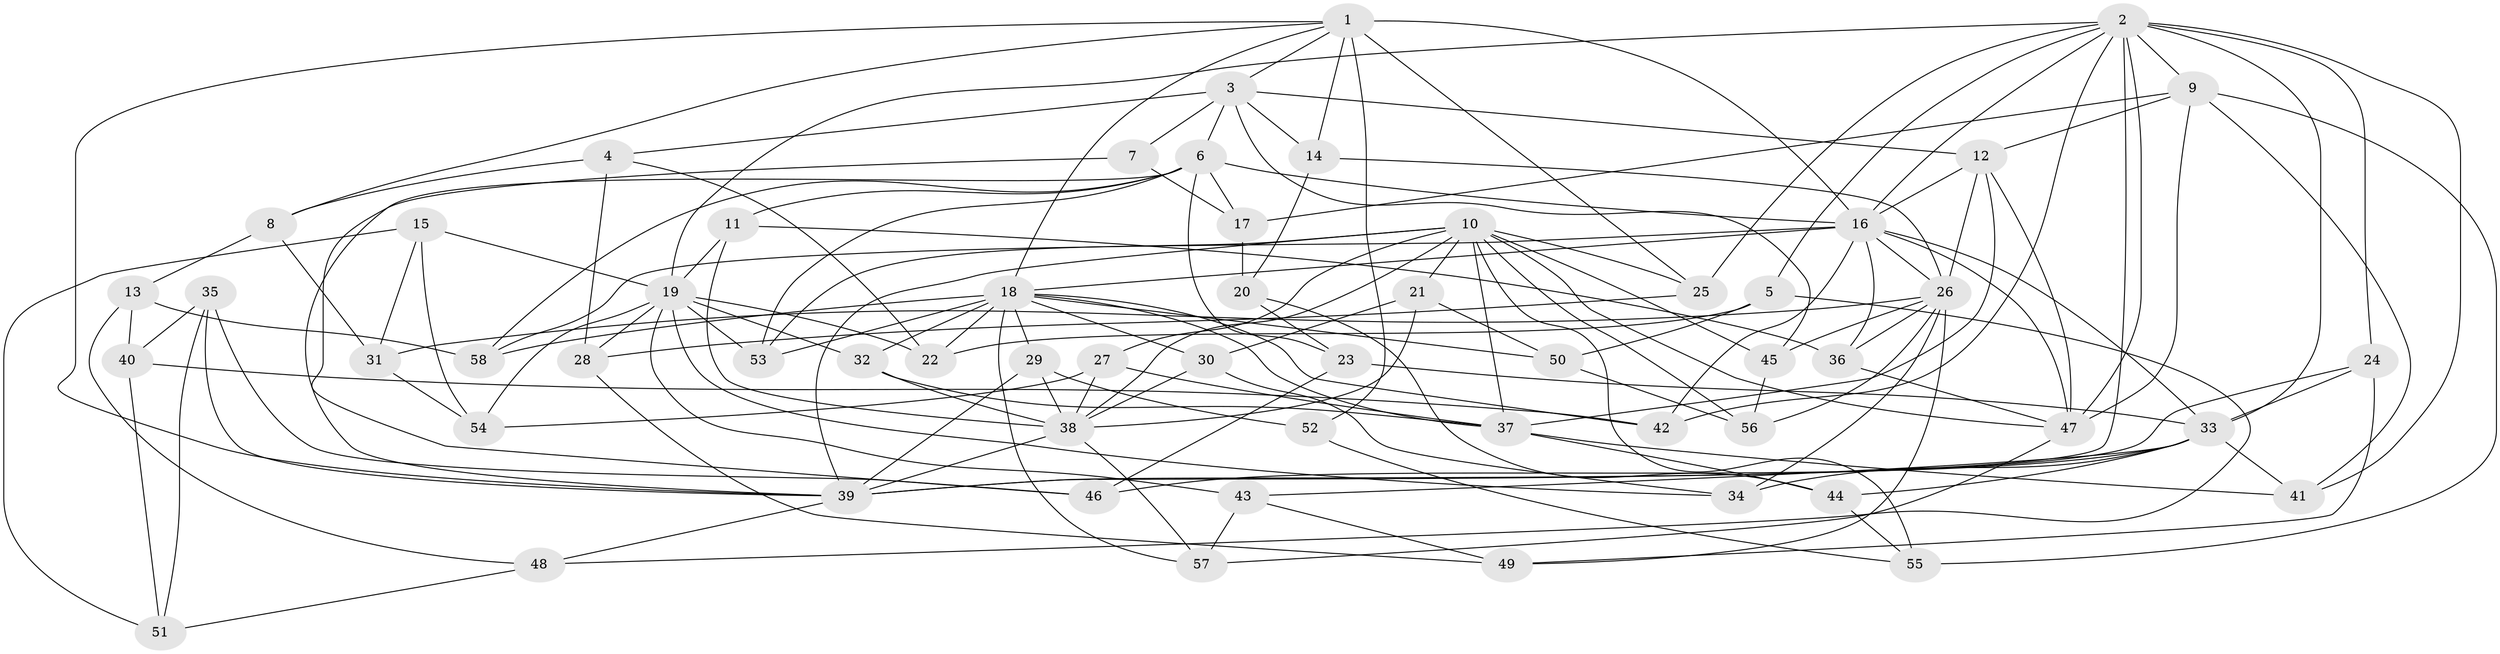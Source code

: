 // original degree distribution, {4: 1.0}
// Generated by graph-tools (version 1.1) at 2025/37/03/09/25 02:37:59]
// undirected, 58 vertices, 153 edges
graph export_dot {
graph [start="1"]
  node [color=gray90,style=filled];
  1;
  2;
  3;
  4;
  5;
  6;
  7;
  8;
  9;
  10;
  11;
  12;
  13;
  14;
  15;
  16;
  17;
  18;
  19;
  20;
  21;
  22;
  23;
  24;
  25;
  26;
  27;
  28;
  29;
  30;
  31;
  32;
  33;
  34;
  35;
  36;
  37;
  38;
  39;
  40;
  41;
  42;
  43;
  44;
  45;
  46;
  47;
  48;
  49;
  50;
  51;
  52;
  53;
  54;
  55;
  56;
  57;
  58;
  1 -- 3 [weight=1.0];
  1 -- 8 [weight=1.0];
  1 -- 14 [weight=1.0];
  1 -- 16 [weight=2.0];
  1 -- 18 [weight=1.0];
  1 -- 25 [weight=1.0];
  1 -- 39 [weight=1.0];
  1 -- 52 [weight=2.0];
  2 -- 5 [weight=1.0];
  2 -- 9 [weight=1.0];
  2 -- 16 [weight=1.0];
  2 -- 19 [weight=1.0];
  2 -- 24 [weight=2.0];
  2 -- 25 [weight=1.0];
  2 -- 33 [weight=1.0];
  2 -- 39 [weight=1.0];
  2 -- 41 [weight=1.0];
  2 -- 42 [weight=1.0];
  2 -- 47 [weight=1.0];
  3 -- 4 [weight=1.0];
  3 -- 6 [weight=1.0];
  3 -- 7 [weight=2.0];
  3 -- 12 [weight=1.0];
  3 -- 14 [weight=1.0];
  3 -- 45 [weight=1.0];
  4 -- 8 [weight=1.0];
  4 -- 22 [weight=1.0];
  4 -- 28 [weight=1.0];
  5 -- 22 [weight=1.0];
  5 -- 48 [weight=1.0];
  5 -- 50 [weight=1.0];
  6 -- 11 [weight=1.0];
  6 -- 16 [weight=1.0];
  6 -- 17 [weight=1.0];
  6 -- 23 [weight=1.0];
  6 -- 39 [weight=1.0];
  6 -- 53 [weight=1.0];
  6 -- 58 [weight=1.0];
  7 -- 17 [weight=1.0];
  7 -- 46 [weight=1.0];
  8 -- 13 [weight=1.0];
  8 -- 31 [weight=1.0];
  9 -- 12 [weight=2.0];
  9 -- 17 [weight=1.0];
  9 -- 41 [weight=1.0];
  9 -- 47 [weight=2.0];
  9 -- 55 [weight=1.0];
  10 -- 21 [weight=1.0];
  10 -- 25 [weight=1.0];
  10 -- 27 [weight=1.0];
  10 -- 37 [weight=2.0];
  10 -- 38 [weight=1.0];
  10 -- 39 [weight=1.0];
  10 -- 45 [weight=1.0];
  10 -- 47 [weight=1.0];
  10 -- 53 [weight=1.0];
  10 -- 55 [weight=1.0];
  10 -- 56 [weight=1.0];
  11 -- 19 [weight=1.0];
  11 -- 36 [weight=1.0];
  11 -- 38 [weight=1.0];
  12 -- 16 [weight=1.0];
  12 -- 26 [weight=2.0];
  12 -- 37 [weight=1.0];
  12 -- 47 [weight=1.0];
  13 -- 40 [weight=1.0];
  13 -- 48 [weight=1.0];
  13 -- 58 [weight=1.0];
  14 -- 20 [weight=1.0];
  14 -- 26 [weight=1.0];
  15 -- 19 [weight=1.0];
  15 -- 31 [weight=1.0];
  15 -- 51 [weight=1.0];
  15 -- 54 [weight=1.0];
  16 -- 18 [weight=1.0];
  16 -- 26 [weight=1.0];
  16 -- 33 [weight=1.0];
  16 -- 36 [weight=1.0];
  16 -- 42 [weight=1.0];
  16 -- 47 [weight=1.0];
  16 -- 58 [weight=1.0];
  17 -- 20 [weight=1.0];
  18 -- 22 [weight=1.0];
  18 -- 29 [weight=1.0];
  18 -- 30 [weight=1.0];
  18 -- 32 [weight=1.0];
  18 -- 37 [weight=1.0];
  18 -- 42 [weight=1.0];
  18 -- 50 [weight=1.0];
  18 -- 53 [weight=1.0];
  18 -- 57 [weight=1.0];
  18 -- 58 [weight=1.0];
  19 -- 22 [weight=1.0];
  19 -- 28 [weight=1.0];
  19 -- 32 [weight=1.0];
  19 -- 34 [weight=1.0];
  19 -- 43 [weight=1.0];
  19 -- 53 [weight=1.0];
  19 -- 54 [weight=1.0];
  20 -- 23 [weight=1.0];
  20 -- 44 [weight=1.0];
  21 -- 30 [weight=1.0];
  21 -- 38 [weight=1.0];
  21 -- 50 [weight=1.0];
  23 -- 33 [weight=1.0];
  23 -- 46 [weight=1.0];
  24 -- 33 [weight=2.0];
  24 -- 39 [weight=1.0];
  24 -- 49 [weight=1.0];
  25 -- 28 [weight=1.0];
  26 -- 31 [weight=1.0];
  26 -- 34 [weight=1.0];
  26 -- 36 [weight=1.0];
  26 -- 45 [weight=1.0];
  26 -- 49 [weight=1.0];
  26 -- 56 [weight=1.0];
  27 -- 37 [weight=1.0];
  27 -- 38 [weight=1.0];
  27 -- 54 [weight=1.0];
  28 -- 49 [weight=1.0];
  29 -- 38 [weight=2.0];
  29 -- 39 [weight=2.0];
  29 -- 52 [weight=1.0];
  30 -- 34 [weight=1.0];
  30 -- 38 [weight=1.0];
  31 -- 54 [weight=1.0];
  32 -- 37 [weight=1.0];
  32 -- 38 [weight=1.0];
  33 -- 34 [weight=1.0];
  33 -- 41 [weight=1.0];
  33 -- 43 [weight=1.0];
  33 -- 44 [weight=1.0];
  33 -- 46 [weight=1.0];
  35 -- 39 [weight=1.0];
  35 -- 40 [weight=1.0];
  35 -- 46 [weight=1.0];
  35 -- 51 [weight=1.0];
  36 -- 47 [weight=1.0];
  37 -- 41 [weight=1.0];
  37 -- 44 [weight=1.0];
  38 -- 39 [weight=1.0];
  38 -- 57 [weight=1.0];
  39 -- 48 [weight=1.0];
  40 -- 42 [weight=1.0];
  40 -- 51 [weight=1.0];
  43 -- 49 [weight=1.0];
  43 -- 57 [weight=1.0];
  44 -- 55 [weight=1.0];
  45 -- 56 [weight=1.0];
  47 -- 57 [weight=1.0];
  48 -- 51 [weight=1.0];
  50 -- 56 [weight=1.0];
  52 -- 55 [weight=1.0];
}

